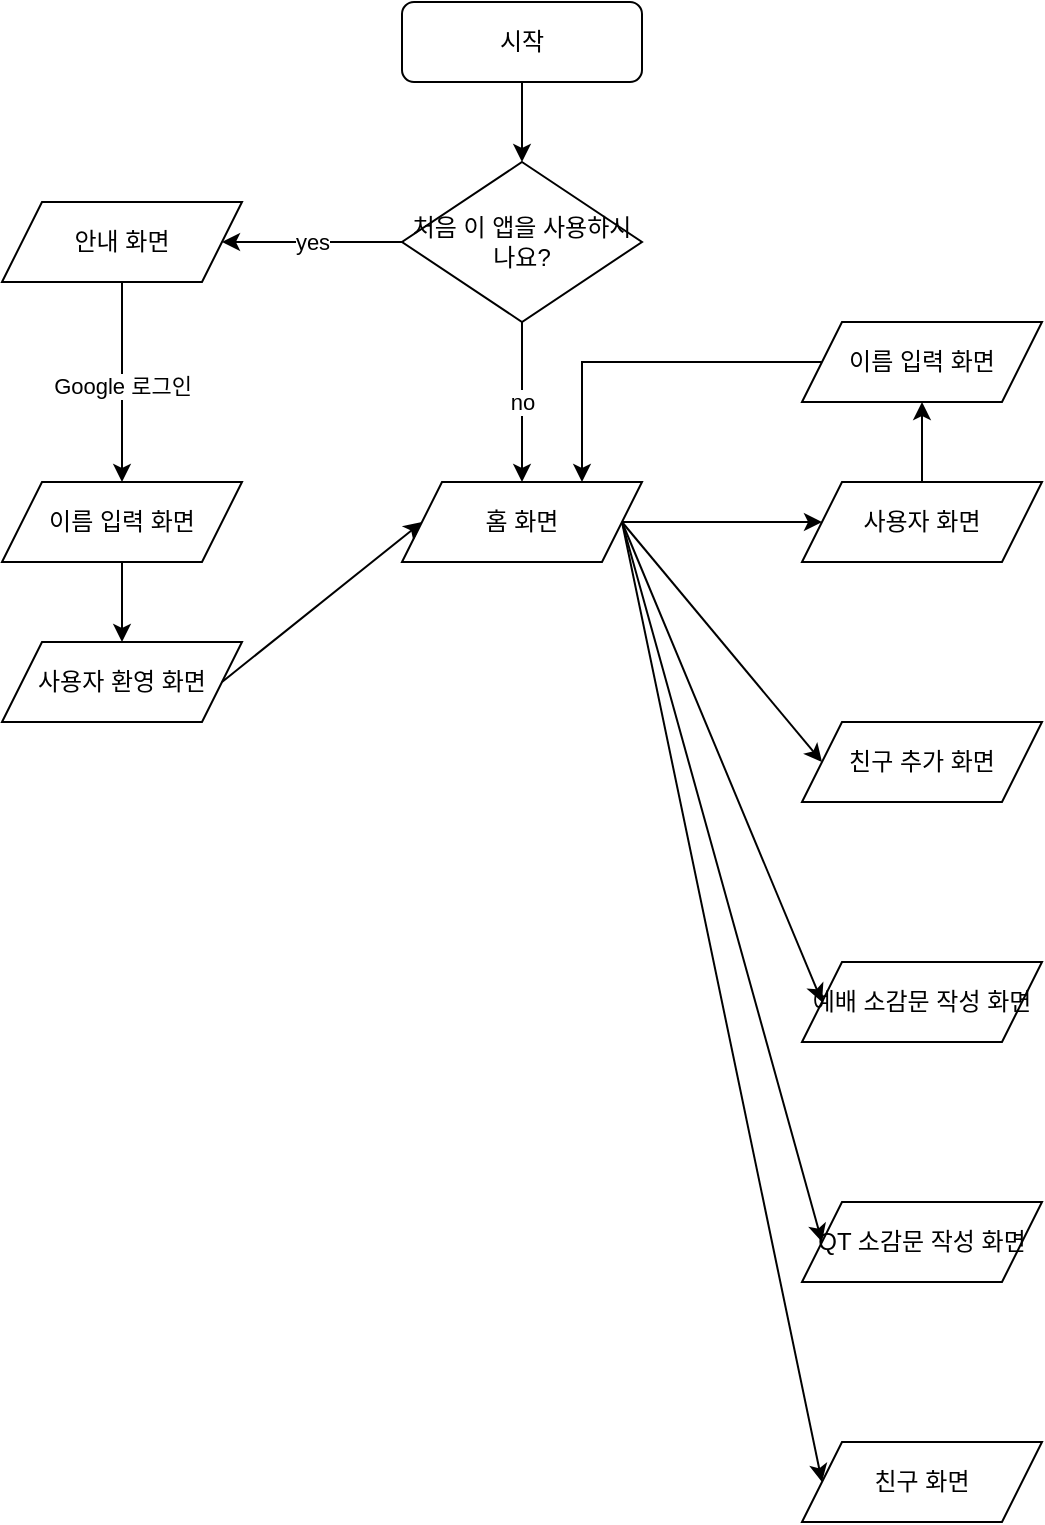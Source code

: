 <mxfile version="20.2.3" type="github">
  <diagram id="6wTpcOBEgMskakPql6pq" name="페이지-1">
    <mxGraphModel dx="1010" dy="2927" grid="1" gridSize="10" guides="1" tooltips="1" connect="1" arrows="1" fold="1" page="1" pageScale="1" pageWidth="827" pageHeight="1169" math="0" shadow="0">
      <root>
        <mxCell id="0" />
        <mxCell id="1" parent="0" />
        <mxCell id="M2ukLGfqKco06slwp_Tj-1" value="시작" style="rounded=1;whiteSpace=wrap;html=1;" vertex="1" parent="1">
          <mxGeometry x="354" y="-2160" width="120" height="40" as="geometry" />
        </mxCell>
        <mxCell id="M2ukLGfqKco06slwp_Tj-2" value="처음 이 앱을 사용하시나요?" style="rhombus;whiteSpace=wrap;html=1;" vertex="1" parent="1">
          <mxGeometry x="354" y="-2080" width="120" height="80" as="geometry" />
        </mxCell>
        <mxCell id="M2ukLGfqKco06slwp_Tj-3" value="" style="endArrow=classic;html=1;rounded=0;entryX=0.5;entryY=0;entryDx=0;entryDy=0;exitX=0.5;exitY=1;exitDx=0;exitDy=0;" edge="1" parent="1" source="M2ukLGfqKco06slwp_Tj-1" target="M2ukLGfqKco06slwp_Tj-2">
          <mxGeometry width="50" height="50" relative="1" as="geometry">
            <mxPoint x="774" y="-2140" as="sourcePoint" />
            <mxPoint x="464" y="-2070" as="targetPoint" />
          </mxGeometry>
        </mxCell>
        <mxCell id="M2ukLGfqKco06slwp_Tj-5" value="yes" style="endArrow=classic;html=1;rounded=0;exitX=0;exitY=0.5;exitDx=0;exitDy=0;entryX=1;entryY=0.5;entryDx=0;entryDy=0;" edge="1" parent="1" source="M2ukLGfqKco06slwp_Tj-2" target="M2ukLGfqKco06slwp_Tj-6">
          <mxGeometry width="50" height="50" relative="1" as="geometry">
            <mxPoint x="414" y="-2020" as="sourcePoint" />
            <mxPoint x="314" y="-2040" as="targetPoint" />
            <Array as="points" />
          </mxGeometry>
        </mxCell>
        <mxCell id="M2ukLGfqKco06slwp_Tj-6" value="안내 화면" style="shape=parallelogram;perimeter=parallelogramPerimeter;whiteSpace=wrap;html=1;fixedSize=1;" vertex="1" parent="1">
          <mxGeometry x="154" y="-2060" width="120" height="40" as="geometry" />
        </mxCell>
        <mxCell id="M2ukLGfqKco06slwp_Tj-8" value="" style="endArrow=classic;html=1;rounded=0;exitX=0.5;exitY=1;exitDx=0;exitDy=0;entryX=0.5;entryY=0;entryDx=0;entryDy=0;" edge="1" parent="1" source="M2ukLGfqKco06slwp_Tj-6" target="M2ukLGfqKco06slwp_Tj-9">
          <mxGeometry width="50" height="50" relative="1" as="geometry">
            <mxPoint x="224" y="-1990" as="sourcePoint" />
            <mxPoint x="204" y="-1980" as="targetPoint" />
            <Array as="points" />
          </mxGeometry>
        </mxCell>
        <mxCell id="M2ukLGfqKco06slwp_Tj-11" value="Google 로그인" style="edgeLabel;html=1;align=center;verticalAlign=middle;resizable=0;points=[];" vertex="1" connectable="0" parent="M2ukLGfqKco06slwp_Tj-8">
          <mxGeometry x="0.058" relative="1" as="geometry">
            <mxPoint y="-1" as="offset" />
          </mxGeometry>
        </mxCell>
        <mxCell id="M2ukLGfqKco06slwp_Tj-9" value="이름 입력 화면" style="shape=parallelogram;perimeter=parallelogramPerimeter;whiteSpace=wrap;html=1;fixedSize=1;" vertex="1" parent="1">
          <mxGeometry x="154" y="-1920" width="120" height="40" as="geometry" />
        </mxCell>
        <mxCell id="M2ukLGfqKco06slwp_Tj-12" value="홈 화면" style="shape=parallelogram;perimeter=parallelogramPerimeter;whiteSpace=wrap;html=1;fixedSize=1;" vertex="1" parent="1">
          <mxGeometry x="354" y="-1920" width="120" height="40" as="geometry" />
        </mxCell>
        <mxCell id="M2ukLGfqKco06slwp_Tj-13" value="" style="endArrow=classic;html=1;rounded=0;exitX=0.5;exitY=1;exitDx=0;exitDy=0;entryX=0.5;entryY=0;entryDx=0;entryDy=0;" edge="1" parent="1" source="M2ukLGfqKco06slwp_Tj-9" target="M2ukLGfqKco06slwp_Tj-26">
          <mxGeometry width="50" height="50" relative="1" as="geometry">
            <mxPoint x="230" y="-1796.747" as="sourcePoint" />
            <mxPoint x="280" y="-1840" as="targetPoint" />
            <Array as="points" />
          </mxGeometry>
        </mxCell>
        <mxCell id="M2ukLGfqKco06slwp_Tj-15" value="no" style="endArrow=classic;html=1;rounded=0;exitX=0.5;exitY=1;exitDx=0;exitDy=0;entryX=0.5;entryY=0;entryDx=0;entryDy=0;" edge="1" parent="1" source="M2ukLGfqKco06slwp_Tj-2" target="M2ukLGfqKco06slwp_Tj-12">
          <mxGeometry width="50" height="50" relative="1" as="geometry">
            <mxPoint x="304" y="-1990" as="sourcePoint" />
            <mxPoint x="414" y="-1960" as="targetPoint" />
            <Array as="points" />
          </mxGeometry>
        </mxCell>
        <mxCell id="M2ukLGfqKco06slwp_Tj-33" style="edgeStyle=orthogonalEdgeStyle;rounded=0;orthogonalLoop=1;jettySize=auto;html=1;entryX=0.75;entryY=0;entryDx=0;entryDy=0;exitX=0;exitY=0.5;exitDx=0;exitDy=0;" edge="1" parent="1" source="M2ukLGfqKco06slwp_Tj-30" target="M2ukLGfqKco06slwp_Tj-12">
          <mxGeometry relative="1" as="geometry">
            <mxPoint x="750" y="-2060" as="sourcePoint" />
            <Array as="points">
              <mxPoint x="444" y="-1980" />
            </Array>
          </mxGeometry>
        </mxCell>
        <mxCell id="M2ukLGfqKco06slwp_Tj-16" value="사용자 화면" style="shape=parallelogram;perimeter=parallelogramPerimeter;whiteSpace=wrap;html=1;fixedSize=1;" vertex="1" parent="1">
          <mxGeometry x="554" y="-1920" width="120" height="40" as="geometry" />
        </mxCell>
        <mxCell id="M2ukLGfqKco06slwp_Tj-17" value="" style="endArrow=classic;html=1;rounded=0;entryX=0;entryY=0.5;entryDx=0;entryDy=0;exitX=1;exitY=0.5;exitDx=0;exitDy=0;" edge="1" parent="1" source="M2ukLGfqKco06slwp_Tj-12" target="M2ukLGfqKco06slwp_Tj-16">
          <mxGeometry width="50" height="50" relative="1" as="geometry">
            <mxPoint x="444" y="-1830" as="sourcePoint" />
            <mxPoint x="464" y="-1870" as="targetPoint" />
          </mxGeometry>
        </mxCell>
        <mxCell id="M2ukLGfqKco06slwp_Tj-18" value="친구 화면" style="shape=parallelogram;perimeter=parallelogramPerimeter;whiteSpace=wrap;html=1;fixedSize=1;" vertex="1" parent="1">
          <mxGeometry x="554" y="-1440" width="120" height="40" as="geometry" />
        </mxCell>
        <mxCell id="M2ukLGfqKco06slwp_Tj-19" value="" style="endArrow=classic;html=1;rounded=0;entryX=0;entryY=0.5;entryDx=0;entryDy=0;" edge="1" parent="1" target="M2ukLGfqKco06slwp_Tj-18">
          <mxGeometry width="50" height="50" relative="1" as="geometry">
            <mxPoint x="464" y="-1900" as="sourcePoint" />
            <mxPoint x="504" y="-1830" as="targetPoint" />
          </mxGeometry>
        </mxCell>
        <mxCell id="M2ukLGfqKco06slwp_Tj-20" value="친구 추가 화면" style="shape=parallelogram;perimeter=parallelogramPerimeter;whiteSpace=wrap;html=1;fixedSize=1;" vertex="1" parent="1">
          <mxGeometry x="554" y="-1800" width="120" height="40" as="geometry" />
        </mxCell>
        <mxCell id="M2ukLGfqKco06slwp_Tj-21" value="" style="endArrow=classic;html=1;rounded=0;entryX=0;entryY=0.5;entryDx=0;entryDy=0;" edge="1" parent="1" target="M2ukLGfqKco06slwp_Tj-20">
          <mxGeometry width="50" height="50" relative="1" as="geometry">
            <mxPoint x="464" y="-1900" as="sourcePoint" />
            <mxPoint x="574" y="-1820" as="targetPoint" />
          </mxGeometry>
        </mxCell>
        <mxCell id="M2ukLGfqKco06slwp_Tj-22" value="예배 소감문 작성 화면" style="shape=parallelogram;perimeter=parallelogramPerimeter;whiteSpace=wrap;html=1;fixedSize=1;" vertex="1" parent="1">
          <mxGeometry x="554" y="-1680" width="120" height="40" as="geometry" />
        </mxCell>
        <mxCell id="M2ukLGfqKco06slwp_Tj-23" value="" style="endArrow=classic;html=1;rounded=0;entryX=0;entryY=0.5;entryDx=0;entryDy=0;" edge="1" parent="1" target="M2ukLGfqKco06slwp_Tj-22">
          <mxGeometry width="50" height="50" relative="1" as="geometry">
            <mxPoint x="464" y="-1900" as="sourcePoint" />
            <mxPoint x="604" y="-1780" as="targetPoint" />
          </mxGeometry>
        </mxCell>
        <mxCell id="M2ukLGfqKco06slwp_Tj-24" value="QT 소감문 작성 화면" style="shape=parallelogram;perimeter=parallelogramPerimeter;whiteSpace=wrap;html=1;fixedSize=1;" vertex="1" parent="1">
          <mxGeometry x="554" y="-1560" width="120" height="40" as="geometry" />
        </mxCell>
        <mxCell id="M2ukLGfqKco06slwp_Tj-25" value="" style="endArrow=classic;html=1;rounded=0;entryX=0;entryY=0.5;entryDx=0;entryDy=0;" edge="1" parent="1" target="M2ukLGfqKco06slwp_Tj-24">
          <mxGeometry width="50" height="50" relative="1" as="geometry">
            <mxPoint x="464" y="-1900" as="sourcePoint" />
            <mxPoint x="604" y="-1880" as="targetPoint" />
          </mxGeometry>
        </mxCell>
        <mxCell id="M2ukLGfqKco06slwp_Tj-26" value="사용자 환영 화면" style="shape=parallelogram;perimeter=parallelogramPerimeter;whiteSpace=wrap;html=1;fixedSize=1;" vertex="1" parent="1">
          <mxGeometry x="154" y="-1840" width="120" height="40" as="geometry" />
        </mxCell>
        <mxCell id="M2ukLGfqKco06slwp_Tj-29" value="" style="endArrow=classic;html=1;rounded=0;exitX=1;exitY=0.5;exitDx=0;exitDy=0;entryX=0;entryY=0.5;entryDx=0;entryDy=0;" edge="1" parent="1" source="M2ukLGfqKco06slwp_Tj-26" target="M2ukLGfqKco06slwp_Tj-12">
          <mxGeometry width="50" height="50" relative="1" as="geometry">
            <mxPoint x="100" y="-1860" as="sourcePoint" />
            <mxPoint x="150" y="-1910" as="targetPoint" />
          </mxGeometry>
        </mxCell>
        <mxCell id="M2ukLGfqKco06slwp_Tj-30" value="이름 입력 화면" style="shape=parallelogram;perimeter=parallelogramPerimeter;whiteSpace=wrap;html=1;fixedSize=1;" vertex="1" parent="1">
          <mxGeometry x="554" y="-2000" width="120" height="40" as="geometry" />
        </mxCell>
        <mxCell id="M2ukLGfqKco06slwp_Tj-31" value="" style="endArrow=classic;html=1;rounded=0;entryX=0.5;entryY=1;entryDx=0;entryDy=0;exitX=0.5;exitY=0;exitDx=0;exitDy=0;" edge="1" parent="1" source="M2ukLGfqKco06slwp_Tj-16" target="M2ukLGfqKco06slwp_Tj-30">
          <mxGeometry width="50" height="50" relative="1" as="geometry">
            <mxPoint x="620" y="-1920" as="sourcePoint" />
            <mxPoint x="690" y="-1900" as="targetPoint" />
          </mxGeometry>
        </mxCell>
      </root>
    </mxGraphModel>
  </diagram>
</mxfile>
